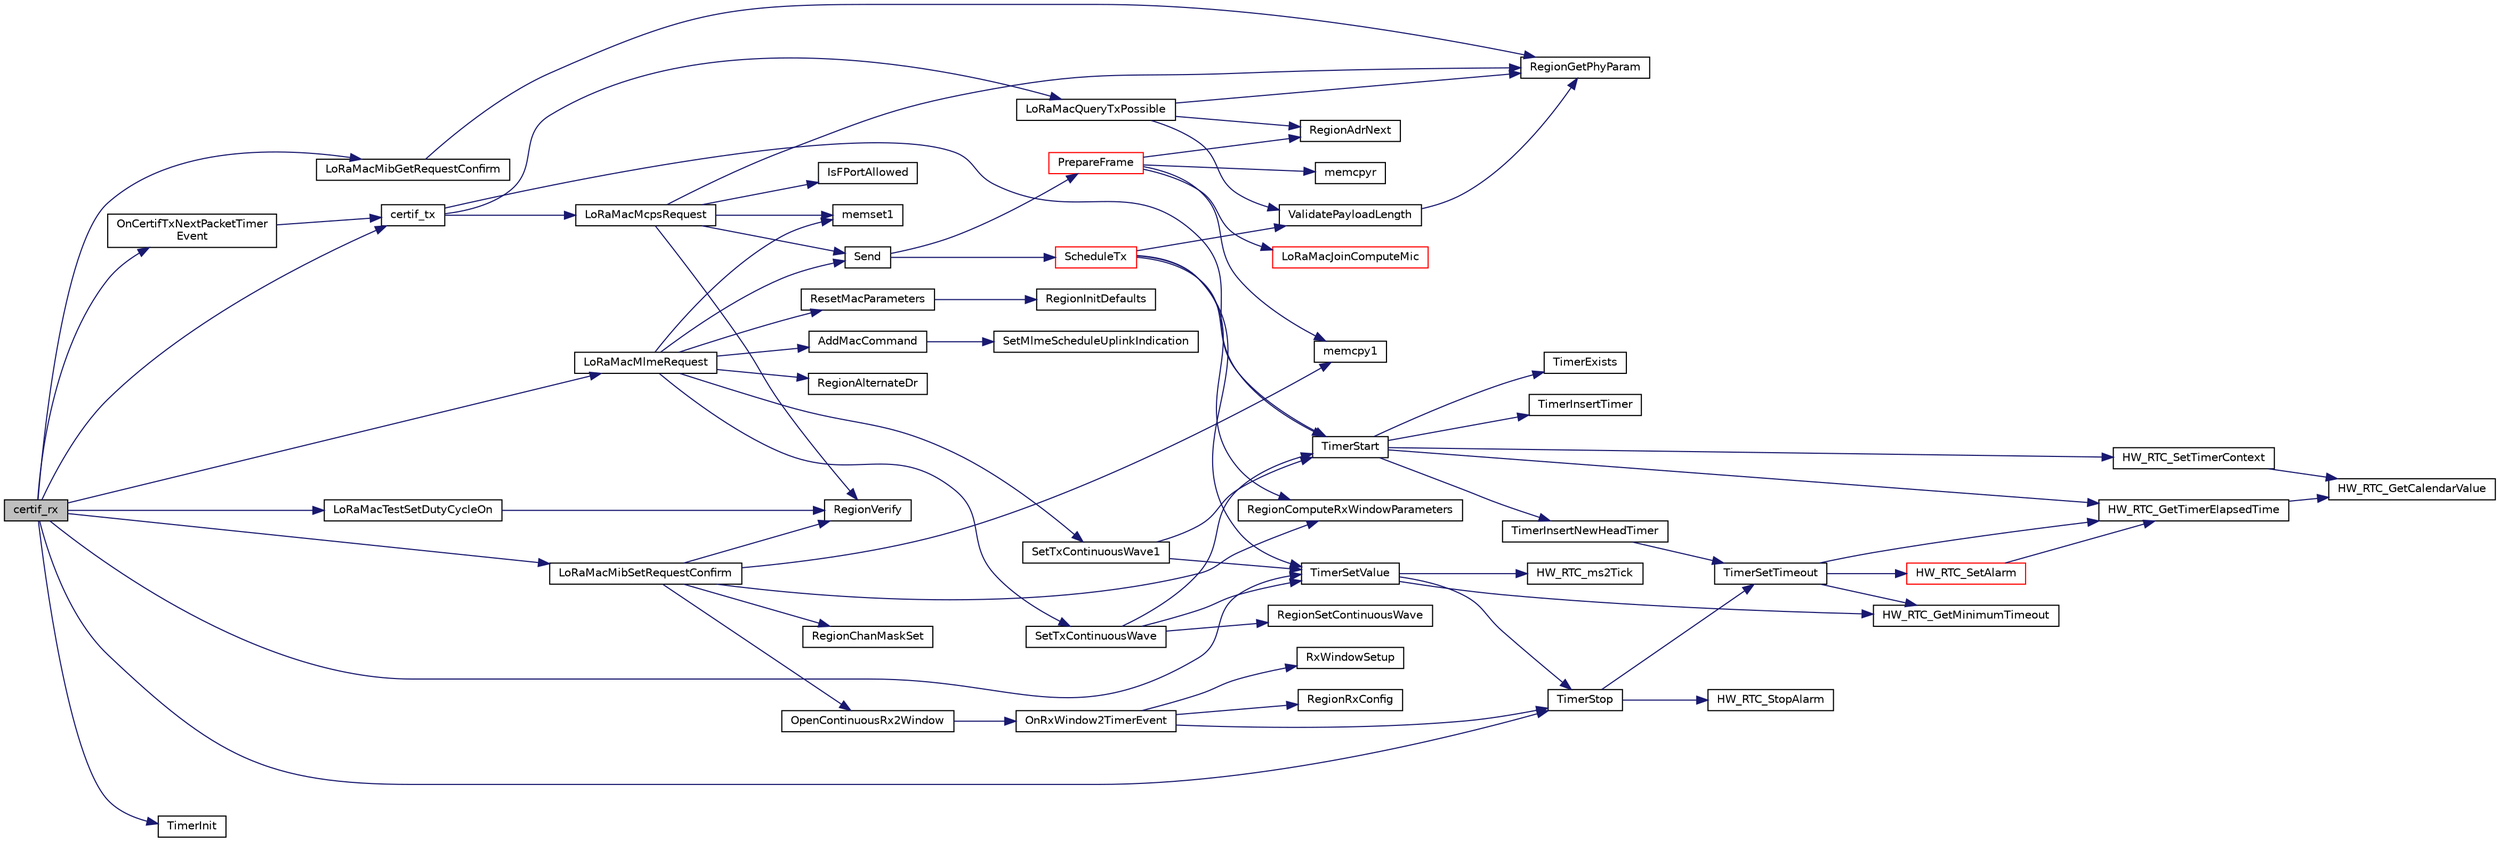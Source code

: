digraph "certif_rx"
{
  edge [fontname="Helvetica",fontsize="10",labelfontname="Helvetica",labelfontsize="10"];
  node [fontname="Helvetica",fontsize="10",shape=record];
  rankdir="LR";
  Node21 [label="certif_rx",height=0.2,width=0.4,color="black", fillcolor="grey75", style="filled", fontcolor="black"];
  Node21 -> Node22 [color="midnightblue",fontsize="10",style="solid",fontname="Helvetica"];
  Node22 [label="LoRaMacMibGetRequestConfirm",height=0.2,width=0.4,color="black", fillcolor="white", style="filled",URL="$group___l_o_r_a_m_a_c.html#ga3e208a4f73213aa801eeb9d9da7b71dd",tooltip="LoRaMAC MIB-Get "];
  Node22 -> Node23 [color="midnightblue",fontsize="10",style="solid",fontname="Helvetica"];
  Node23 [label="RegionGetPhyParam",height=0.2,width=0.4,color="black", fillcolor="white", style="filled",URL="$group___r_e_g_i_o_n.html#gafbd084611ba512035a6cbe7f3aa5857b",tooltip="The function gets a value of a specific phy attribute. "];
  Node21 -> Node24 [color="midnightblue",fontsize="10",style="solid",fontname="Helvetica"];
  Node24 [label="LoRaMacMibSetRequestConfirm",height=0.2,width=0.4,color="black", fillcolor="white", style="filled",URL="$group___l_o_r_a_m_a_c.html#ga7a4ee0ced221591206b09630d4a70844",tooltip="LoRaMAC MIB-Set "];
  Node24 -> Node25 [color="midnightblue",fontsize="10",style="solid",fontname="Helvetica"];
  Node25 [label="RegionComputeRxWindowParameters",height=0.2,width=0.4,color="black", fillcolor="white", style="filled",URL="$group___r_e_g_i_o_n.html#gabd3eb4e7db9b7987fabb9568f733a2b9"];
  Node24 -> Node26 [color="midnightblue",fontsize="10",style="solid",fontname="Helvetica"];
  Node26 [label="OpenContinuousRx2Window",height=0.2,width=0.4,color="black", fillcolor="white", style="filled",URL="$_lo_ra_mac_8c.html#aeadfc508b9129926685664bc456db4f6",tooltip="Opens up a continuous RX 2 window. This is used for class c devices. "];
  Node26 -> Node27 [color="midnightblue",fontsize="10",style="solid",fontname="Helvetica"];
  Node27 [label="OnRxWindow2TimerEvent",height=0.2,width=0.4,color="black", fillcolor="white", style="filled",URL="$_lo_ra_mac_8c.html#a280d52c79c5de2428ef3f1e361043b23",tooltip="Function executed on second Rx window timer event "];
  Node27 -> Node28 [color="midnightblue",fontsize="10",style="solid",fontname="Helvetica"];
  Node28 [label="TimerStop",height=0.2,width=0.4,color="black", fillcolor="white", style="filled",URL="$time_server_8c.html#a8ae899c4e8a9abf49d825d6959aa6bcb",tooltip="Stops and removes the timer object from the list of timer events "];
  Node28 -> Node29 [color="midnightblue",fontsize="10",style="solid",fontname="Helvetica"];
  Node29 [label="TimerSetTimeout",height=0.2,width=0.4,color="black", fillcolor="white", style="filled",URL="$time_server_8c.html#af90925c5246bd6bbc2863d08d4cca3a9",tooltip="Sets a timeout with the duration \"timestamp\" "];
  Node29 -> Node30 [color="midnightblue",fontsize="10",style="solid",fontname="Helvetica"];
  Node30 [label="HW_RTC_GetMinimumTimeout",height=0.2,width=0.4,color="black", fillcolor="white", style="filled",URL="$group___lory_s_d_k___r_t_c___functions.html#ga254f9e5c17daff978fef15be01021c51",tooltip="Return the minimum timeout the RTC is able to handle "];
  Node29 -> Node31 [color="midnightblue",fontsize="10",style="solid",fontname="Helvetica"];
  Node31 [label="HW_RTC_GetTimerElapsedTime",height=0.2,width=0.4,color="black", fillcolor="white", style="filled",URL="$group___lory_s_d_k___r_t_c___functions.html#ga7961116aa831950b62a413ecbbcfb02a",tooltip="Get the RTC timer elapsed time since the last Reference was set "];
  Node31 -> Node32 [color="midnightblue",fontsize="10",style="solid",fontname="Helvetica"];
  Node32 [label="HW_RTC_GetCalendarValue",height=0.2,width=0.4,color="black", fillcolor="white", style="filled",URL="$group___lory_s_d_k___r_t_c___functions.html#gaf81b8dc866a5c7b125355b55e3953387",tooltip="get current time from calendar in ticks "];
  Node29 -> Node33 [color="midnightblue",fontsize="10",style="solid",fontname="Helvetica"];
  Node33 [label="HW_RTC_SetAlarm",height=0.2,width=0.4,color="red", fillcolor="white", style="filled",URL="$group___lory_s_d_k___r_t_c___functions.html#ga09cec56d54c13de658fafdd003390771",tooltip="Set the alarm "];
  Node33 -> Node31 [color="midnightblue",fontsize="10",style="solid",fontname="Helvetica"];
  Node28 -> Node37 [color="midnightblue",fontsize="10",style="solid",fontname="Helvetica"];
  Node37 [label="HW_RTC_StopAlarm",height=0.2,width=0.4,color="black", fillcolor="white", style="filled",URL="$group___lory_s_d_k___r_t_c___functions.html#ga227be06e4dc1332d46ff12519db183b5",tooltip="Stop the Alarm "];
  Node27 -> Node38 [color="midnightblue",fontsize="10",style="solid",fontname="Helvetica"];
  Node38 [label="RegionRxConfig",height=0.2,width=0.4,color="black", fillcolor="white", style="filled",URL="$group___r_e_g_i_o_n.html#gaf89984d30239d6597190409068031465",tooltip="Configuration of the RX windows. "];
  Node27 -> Node39 [color="midnightblue",fontsize="10",style="solid",fontname="Helvetica"];
  Node39 [label="RxWindowSetup",height=0.2,width=0.4,color="black", fillcolor="white", style="filled",URL="$_lo_ra_mac_8c.html#a665f9a0f2130f97e3a3cc3ba8c14c208",tooltip="Initializes and opens the reception window "];
  Node24 -> Node40 [color="midnightblue",fontsize="10",style="solid",fontname="Helvetica"];
  Node40 [label="memcpy1",height=0.2,width=0.4,color="black", fillcolor="white", style="filled",URL="$utilities_8c.html#abfbe672c7136122f16c9214bc4ba8d21",tooltip="Copies size elements of src array to dst array "];
  Node24 -> Node41 [color="midnightblue",fontsize="10",style="solid",fontname="Helvetica"];
  Node41 [label="RegionVerify",height=0.2,width=0.4,color="black", fillcolor="white", style="filled",URL="$group___r_e_g_i_o_n.html#ga7c1ff626bc1131889fa8de3197a1093a",tooltip="Verifies a parameter. "];
  Node24 -> Node42 [color="midnightblue",fontsize="10",style="solid",fontname="Helvetica"];
  Node42 [label="RegionChanMaskSet",height=0.2,width=0.4,color="black", fillcolor="white", style="filled",URL="$group___r_e_g_i_o_n.html#ga795ed3c13f4c8d03e39298fd64e5b2df",tooltip="Sets a channels mask. "];
  Node21 -> Node43 [color="midnightblue",fontsize="10",style="solid",fontname="Helvetica"];
  Node43 [label="LoRaMacTestSetDutyCycleOn",height=0.2,width=0.4,color="black", fillcolor="white", style="filled",URL="$group___l_o_r_a_m_a_c_t_e_s_t.html#gacee5e0492e548af9e1ec5a995e460865",tooltip="Enabled or disables the duty cycle "];
  Node43 -> Node41 [color="midnightblue",fontsize="10",style="solid",fontname="Helvetica"];
  Node21 -> Node44 [color="midnightblue",fontsize="10",style="solid",fontname="Helvetica"];
  Node44 [label="TimerInit",height=0.2,width=0.4,color="black", fillcolor="white", style="filled",URL="$time_server_8c.html#a7e41004e0cd39ba368fb7d83c2cfd550",tooltip="Initializes the timer object "];
  Node21 -> Node45 [color="midnightblue",fontsize="10",style="solid",fontname="Helvetica"];
  Node45 [label="OnCertifTxNextPacketTimer\lEvent",height=0.2,width=0.4,color="black", fillcolor="white", style="filled",URL="$lora-test_8c.html#a2e3edcd940d4df35743fe87783f89bbc",tooltip="Function executed on TxNextPacket Timeout event "];
  Node45 -> Node46 [color="midnightblue",fontsize="10",style="solid",fontname="Helvetica"];
  Node46 [label="certif_tx",height=0.2,width=0.4,color="black", fillcolor="white", style="filled",URL="$lora-test_8c.html#a735361add977554215fd3e1e70b74760"];
  Node46 -> Node47 [color="midnightblue",fontsize="10",style="solid",fontname="Helvetica"];
  Node47 [label="LoRaMacQueryTxPossible",height=0.2,width=0.4,color="black", fillcolor="white", style="filled",URL="$group___l_o_r_a_m_a_c.html#ga8b0aeaf75f9404ce01da9b202252c231",tooltip="Queries the LoRaMAC if it is possible to send the next frame with a given payload size..."];
  Node47 -> Node48 [color="midnightblue",fontsize="10",style="solid",fontname="Helvetica"];
  Node48 [label="RegionAdrNext",height=0.2,width=0.4,color="black", fillcolor="white", style="filled",URL="$group___r_e_g_i_o_n.html#ga08cac64beeadd0555460ca5e756a0792",tooltip="Calculates the next datarate to set, when ADR is on or off. "];
  Node47 -> Node23 [color="midnightblue",fontsize="10",style="solid",fontname="Helvetica"];
  Node47 -> Node49 [color="midnightblue",fontsize="10",style="solid",fontname="Helvetica"];
  Node49 [label="ValidatePayloadLength",height=0.2,width=0.4,color="black", fillcolor="white", style="filled",URL="$_lo_ra_mac_8c.html#ab496fc8c52b4322c7735a8a38c815c89",tooltip="Validates if the payload fits into the frame, taking the datarate into account. "];
  Node49 -> Node23 [color="midnightblue",fontsize="10",style="solid",fontname="Helvetica"];
  Node46 -> Node50 [color="midnightblue",fontsize="10",style="solid",fontname="Helvetica"];
  Node50 [label="TimerStart",height=0.2,width=0.4,color="black", fillcolor="white", style="filled",URL="$time_server_8c.html#acd2c1f05aa1976f3bbedd389c8710a78",tooltip="Starts and adds the timer object to the list of timer events "];
  Node50 -> Node51 [color="midnightblue",fontsize="10",style="solid",fontname="Helvetica"];
  Node51 [label="TimerExists",height=0.2,width=0.4,color="black", fillcolor="white", style="filled",URL="$time_server_8c.html#a496e7edd41e6441d879e27d0043444f5",tooltip="Check if the Object to be added is not already in the list "];
  Node50 -> Node52 [color="midnightblue",fontsize="10",style="solid",fontname="Helvetica"];
  Node52 [label="HW_RTC_SetTimerContext",height=0.2,width=0.4,color="black", fillcolor="white", style="filled",URL="$group___lory_s_d_k___r_t_c___functions.html#gad0a54228cfe8473d90b901ebd76de1d5",tooltip="Set the RTC timer Reference "];
  Node52 -> Node32 [color="midnightblue",fontsize="10",style="solid",fontname="Helvetica"];
  Node50 -> Node53 [color="midnightblue",fontsize="10",style="solid",fontname="Helvetica"];
  Node53 [label="TimerInsertNewHeadTimer",height=0.2,width=0.4,color="black", fillcolor="white", style="filled",URL="$time_server_8c.html#abeff03f3b0a3356be8c833bb93d24458",tooltip="Adds or replace the head timer of the list. "];
  Node53 -> Node29 [color="midnightblue",fontsize="10",style="solid",fontname="Helvetica"];
  Node50 -> Node31 [color="midnightblue",fontsize="10",style="solid",fontname="Helvetica"];
  Node50 -> Node54 [color="midnightblue",fontsize="10",style="solid",fontname="Helvetica"];
  Node54 [label="TimerInsertTimer",height=0.2,width=0.4,color="black", fillcolor="white", style="filled",URL="$time_server_8c.html#a0901cb54acad3ea19d052c0d00d547e3",tooltip="Adds a timer to the list. "];
  Node46 -> Node55 [color="midnightblue",fontsize="10",style="solid",fontname="Helvetica"];
  Node55 [label="LoRaMacMcpsRequest",height=0.2,width=0.4,color="black", fillcolor="white", style="filled",URL="$group___l_o_r_a_m_a_c.html#ga79768f8a3c22aaff84d4dfcc77ad508c",tooltip="LoRaMAC MCPS-Request "];
  Node55 -> Node56 [color="midnightblue",fontsize="10",style="solid",fontname="Helvetica"];
  Node56 [label="memset1",height=0.2,width=0.4,color="black", fillcolor="white", style="filled",URL="$utilities_8c.html#a272ed6d691263d9762c98ed720b1fa3a",tooltip="Set size elements of dst array with value "];
  Node55 -> Node57 [color="midnightblue",fontsize="10",style="solid",fontname="Helvetica"];
  Node57 [label="IsFPortAllowed",height=0.2,width=0.4,color="black", fillcolor="white", style="filled",URL="$_lo_ra_mac_8c.html#a1450f450bbea448d9a5235f86aa367ca",tooltip="Resets MAC specific parameters to default "];
  Node55 -> Node23 [color="midnightblue",fontsize="10",style="solid",fontname="Helvetica"];
  Node55 -> Node41 [color="midnightblue",fontsize="10",style="solid",fontname="Helvetica"];
  Node55 -> Node58 [color="midnightblue",fontsize="10",style="solid",fontname="Helvetica"];
  Node58 [label="Send",height=0.2,width=0.4,color="black", fillcolor="white", style="filled",URL="$_lo_ra_mac_8c.html#a1d5d30b5cbe0349bab89375480c377bf",tooltip="LoRaMAC layer generic send frame "];
  Node58 -> Node59 [color="midnightblue",fontsize="10",style="solid",fontname="Helvetica"];
  Node59 [label="PrepareFrame",height=0.2,width=0.4,color="red", fillcolor="white", style="filled",URL="$_lo_ra_mac_8c.html#a1c2e41a970de949b0b59a8177cb8ef29",tooltip="LoRaMAC layer frame buffer initialization "];
  Node59 -> Node60 [color="midnightblue",fontsize="10",style="solid",fontname="Helvetica"];
  Node60 [label="memcpyr",height=0.2,width=0.4,color="black", fillcolor="white", style="filled",URL="$utilities_8c.html#a0cb4146b2cc797dcabcb7b0d50c64558",tooltip="Copies size elements of src array to dst array reversing the byte order "];
  Node59 -> Node61 [color="midnightblue",fontsize="10",style="solid",fontname="Helvetica"];
  Node61 [label="LoRaMacJoinComputeMic",height=0.2,width=0.4,color="red", fillcolor="white", style="filled",URL="$group___l_o_r_a_m_a_c___c_r_y_p_t_o.html#gac9216af326316c9e7f207d4e73aed199"];
  Node59 -> Node48 [color="midnightblue",fontsize="10",style="solid",fontname="Helvetica"];
  Node59 -> Node40 [color="midnightblue",fontsize="10",style="solid",fontname="Helvetica"];
  Node58 -> Node76 [color="midnightblue",fontsize="10",style="solid",fontname="Helvetica"];
  Node76 [label="ScheduleTx",height=0.2,width=0.4,color="red", fillcolor="white", style="filled",URL="$_lo_ra_mac_8c.html#afac9f47df560a2c63ebe868fcf531716"];
  Node76 -> Node84 [color="midnightblue",fontsize="10",style="solid",fontname="Helvetica"];
  Node84 [label="TimerSetValue",height=0.2,width=0.4,color="black", fillcolor="white", style="filled",URL="$time_server_8c.html#ad56c30124de6deefb3e32bbee2a4ba46",tooltip="Set timer new timeout value "];
  Node84 -> Node80 [color="midnightblue",fontsize="10",style="solid",fontname="Helvetica"];
  Node80 [label="HW_RTC_ms2Tick",height=0.2,width=0.4,color="black", fillcolor="white", style="filled",URL="$group___lory_s_d_k___r_t_c___functions.html#gab105bfcf0c8b346a1b20b158b8f8a86e",tooltip="converts time in ms to time in ticks "];
  Node84 -> Node28 [color="midnightblue",fontsize="10",style="solid",fontname="Helvetica"];
  Node84 -> Node30 [color="midnightblue",fontsize="10",style="solid",fontname="Helvetica"];
  Node76 -> Node50 [color="midnightblue",fontsize="10",style="solid",fontname="Helvetica"];
  Node76 -> Node25 [color="midnightblue",fontsize="10",style="solid",fontname="Helvetica"];
  Node76 -> Node49 [color="midnightblue",fontsize="10",style="solid",fontname="Helvetica"];
  Node21 -> Node84 [color="midnightblue",fontsize="10",style="solid",fontname="Helvetica"];
  Node21 -> Node46 [color="midnightblue",fontsize="10",style="solid",fontname="Helvetica"];
  Node21 -> Node88 [color="midnightblue",fontsize="10",style="solid",fontname="Helvetica"];
  Node88 [label="LoRaMacMlmeRequest",height=0.2,width=0.4,color="black", fillcolor="white", style="filled",URL="$group___l_o_r_a_m_a_c.html#ga097113f30feecc17c780940ff74af33e",tooltip="LoRaMAC MLME-Request "];
  Node88 -> Node56 [color="midnightblue",fontsize="10",style="solid",fontname="Helvetica"];
  Node88 -> Node89 [color="midnightblue",fontsize="10",style="solid",fontname="Helvetica"];
  Node89 [label="ResetMacParameters",height=0.2,width=0.4,color="black", fillcolor="white", style="filled",URL="$_lo_ra_mac_8c.html#a43cd9df3787bdfb6062206215745e473",tooltip="Resets MAC specific parameters to default "];
  Node89 -> Node90 [color="midnightblue",fontsize="10",style="solid",fontname="Helvetica"];
  Node90 [label="RegionInitDefaults",height=0.2,width=0.4,color="black", fillcolor="white", style="filled",URL="$group___r_e_g_i_o_n.html#ga54b1b27a8431cd146b4dc33a894ee6db",tooltip="Initializes the channels masks and the channels. "];
  Node88 -> Node91 [color="midnightblue",fontsize="10",style="solid",fontname="Helvetica"];
  Node91 [label="RegionAlternateDr",height=0.2,width=0.4,color="black", fillcolor="white", style="filled",URL="$group___r_e_g_i_o_n.html#ga28f24373a279e7665ceb6cd4be30f558",tooltip="Alternates the datarate of the channel for the join request. "];
  Node88 -> Node58 [color="midnightblue",fontsize="10",style="solid",fontname="Helvetica"];
  Node88 -> Node92 [color="midnightblue",fontsize="10",style="solid",fontname="Helvetica"];
  Node92 [label="AddMacCommand",height=0.2,width=0.4,color="black", fillcolor="white", style="filled",URL="$_lo_ra_mac_8c.html#ab27d901e29d6f16957f783c94781ef70",tooltip="Adds a new MAC command to be sent. "];
  Node92 -> Node93 [color="midnightblue",fontsize="10",style="solid",fontname="Helvetica"];
  Node93 [label="SetMlmeScheduleUplinkIndication",height=0.2,width=0.4,color="black", fillcolor="white", style="filled",URL="$_lo_ra_mac_8c.html#ab0c0f938f7421b03f6890047f20df489",tooltip="Configures the events to trigger an MLME-Indication with a MLME type of MLME_SCHEDULE_UPLINK. "];
  Node88 -> Node94 [color="midnightblue",fontsize="10",style="solid",fontname="Helvetica"];
  Node94 [label="SetTxContinuousWave",height=0.2,width=0.4,color="black", fillcolor="white", style="filled",URL="$_lo_ra_mac_8c.html#a6a476e328faedf4544aa63adf40f931e",tooltip="Sets the radio in continuous transmission mode "];
  Node94 -> Node95 [color="midnightblue",fontsize="10",style="solid",fontname="Helvetica"];
  Node95 [label="RegionSetContinuousWave",height=0.2,width=0.4,color="black", fillcolor="white", style="filled",URL="$group___r_e_g_i_o_n.html#ga22327f217ed10d84c89b6785143be5b8",tooltip="Sets the radio into continuous wave mode. "];
  Node94 -> Node84 [color="midnightblue",fontsize="10",style="solid",fontname="Helvetica"];
  Node94 -> Node50 [color="midnightblue",fontsize="10",style="solid",fontname="Helvetica"];
  Node88 -> Node96 [color="midnightblue",fontsize="10",style="solid",fontname="Helvetica"];
  Node96 [label="SetTxContinuousWave1",height=0.2,width=0.4,color="black", fillcolor="white", style="filled",URL="$_lo_ra_mac_8c.html#a1974034d3a6ef2a0c38f4f853cfb62fb",tooltip="Sets the radio in continuous transmission mode "];
  Node96 -> Node84 [color="midnightblue",fontsize="10",style="solid",fontname="Helvetica"];
  Node96 -> Node50 [color="midnightblue",fontsize="10",style="solid",fontname="Helvetica"];
  Node21 -> Node28 [color="midnightblue",fontsize="10",style="solid",fontname="Helvetica"];
}
